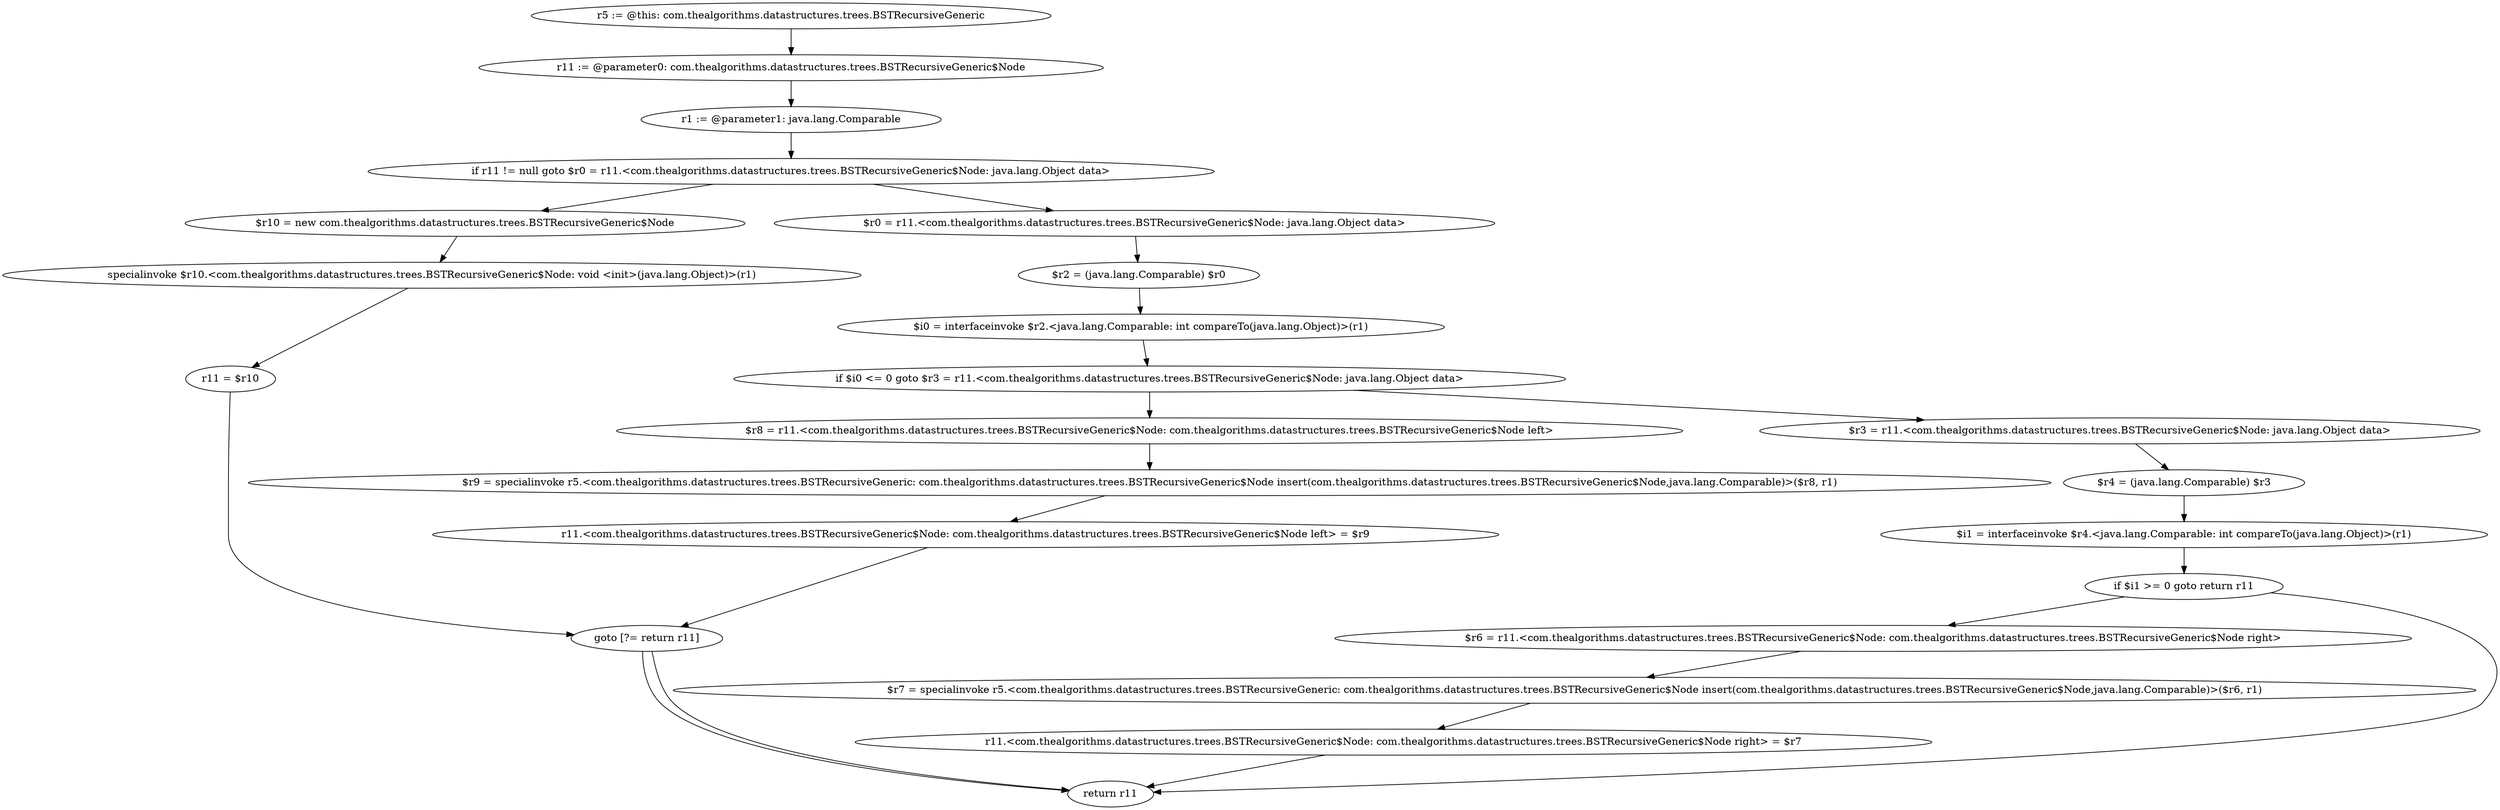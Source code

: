 digraph "unitGraph" {
    "r5 := @this: com.thealgorithms.datastructures.trees.BSTRecursiveGeneric"
    "r11 := @parameter0: com.thealgorithms.datastructures.trees.BSTRecursiveGeneric$Node"
    "r1 := @parameter1: java.lang.Comparable"
    "if r11 != null goto $r0 = r11.<com.thealgorithms.datastructures.trees.BSTRecursiveGeneric$Node: java.lang.Object data>"
    "$r10 = new com.thealgorithms.datastructures.trees.BSTRecursiveGeneric$Node"
    "specialinvoke $r10.<com.thealgorithms.datastructures.trees.BSTRecursiveGeneric$Node: void <init>(java.lang.Object)>(r1)"
    "r11 = $r10"
    "goto [?= return r11]"
    "$r0 = r11.<com.thealgorithms.datastructures.trees.BSTRecursiveGeneric$Node: java.lang.Object data>"
    "$r2 = (java.lang.Comparable) $r0"
    "$i0 = interfaceinvoke $r2.<java.lang.Comparable: int compareTo(java.lang.Object)>(r1)"
    "if $i0 <= 0 goto $r3 = r11.<com.thealgorithms.datastructures.trees.BSTRecursiveGeneric$Node: java.lang.Object data>"
    "$r8 = r11.<com.thealgorithms.datastructures.trees.BSTRecursiveGeneric$Node: com.thealgorithms.datastructures.trees.BSTRecursiveGeneric$Node left>"
    "$r9 = specialinvoke r5.<com.thealgorithms.datastructures.trees.BSTRecursiveGeneric: com.thealgorithms.datastructures.trees.BSTRecursiveGeneric$Node insert(com.thealgorithms.datastructures.trees.BSTRecursiveGeneric$Node,java.lang.Comparable)>($r8, r1)"
    "r11.<com.thealgorithms.datastructures.trees.BSTRecursiveGeneric$Node: com.thealgorithms.datastructures.trees.BSTRecursiveGeneric$Node left> = $r9"
    "$r3 = r11.<com.thealgorithms.datastructures.trees.BSTRecursiveGeneric$Node: java.lang.Object data>"
    "$r4 = (java.lang.Comparable) $r3"
    "$i1 = interfaceinvoke $r4.<java.lang.Comparable: int compareTo(java.lang.Object)>(r1)"
    "if $i1 >= 0 goto return r11"
    "$r6 = r11.<com.thealgorithms.datastructures.trees.BSTRecursiveGeneric$Node: com.thealgorithms.datastructures.trees.BSTRecursiveGeneric$Node right>"
    "$r7 = specialinvoke r5.<com.thealgorithms.datastructures.trees.BSTRecursiveGeneric: com.thealgorithms.datastructures.trees.BSTRecursiveGeneric$Node insert(com.thealgorithms.datastructures.trees.BSTRecursiveGeneric$Node,java.lang.Comparable)>($r6, r1)"
    "r11.<com.thealgorithms.datastructures.trees.BSTRecursiveGeneric$Node: com.thealgorithms.datastructures.trees.BSTRecursiveGeneric$Node right> = $r7"
    "return r11"
    "r5 := @this: com.thealgorithms.datastructures.trees.BSTRecursiveGeneric"->"r11 := @parameter0: com.thealgorithms.datastructures.trees.BSTRecursiveGeneric$Node";
    "r11 := @parameter0: com.thealgorithms.datastructures.trees.BSTRecursiveGeneric$Node"->"r1 := @parameter1: java.lang.Comparable";
    "r1 := @parameter1: java.lang.Comparable"->"if r11 != null goto $r0 = r11.<com.thealgorithms.datastructures.trees.BSTRecursiveGeneric$Node: java.lang.Object data>";
    "if r11 != null goto $r0 = r11.<com.thealgorithms.datastructures.trees.BSTRecursiveGeneric$Node: java.lang.Object data>"->"$r10 = new com.thealgorithms.datastructures.trees.BSTRecursiveGeneric$Node";
    "if r11 != null goto $r0 = r11.<com.thealgorithms.datastructures.trees.BSTRecursiveGeneric$Node: java.lang.Object data>"->"$r0 = r11.<com.thealgorithms.datastructures.trees.BSTRecursiveGeneric$Node: java.lang.Object data>";
    "$r10 = new com.thealgorithms.datastructures.trees.BSTRecursiveGeneric$Node"->"specialinvoke $r10.<com.thealgorithms.datastructures.trees.BSTRecursiveGeneric$Node: void <init>(java.lang.Object)>(r1)";
    "specialinvoke $r10.<com.thealgorithms.datastructures.trees.BSTRecursiveGeneric$Node: void <init>(java.lang.Object)>(r1)"->"r11 = $r10";
    "r11 = $r10"->"goto [?= return r11]";
    "goto [?= return r11]"->"return r11";
    "$r0 = r11.<com.thealgorithms.datastructures.trees.BSTRecursiveGeneric$Node: java.lang.Object data>"->"$r2 = (java.lang.Comparable) $r0";
    "$r2 = (java.lang.Comparable) $r0"->"$i0 = interfaceinvoke $r2.<java.lang.Comparable: int compareTo(java.lang.Object)>(r1)";
    "$i0 = interfaceinvoke $r2.<java.lang.Comparable: int compareTo(java.lang.Object)>(r1)"->"if $i0 <= 0 goto $r3 = r11.<com.thealgorithms.datastructures.trees.BSTRecursiveGeneric$Node: java.lang.Object data>";
    "if $i0 <= 0 goto $r3 = r11.<com.thealgorithms.datastructures.trees.BSTRecursiveGeneric$Node: java.lang.Object data>"->"$r8 = r11.<com.thealgorithms.datastructures.trees.BSTRecursiveGeneric$Node: com.thealgorithms.datastructures.trees.BSTRecursiveGeneric$Node left>";
    "if $i0 <= 0 goto $r3 = r11.<com.thealgorithms.datastructures.trees.BSTRecursiveGeneric$Node: java.lang.Object data>"->"$r3 = r11.<com.thealgorithms.datastructures.trees.BSTRecursiveGeneric$Node: java.lang.Object data>";
    "$r8 = r11.<com.thealgorithms.datastructures.trees.BSTRecursiveGeneric$Node: com.thealgorithms.datastructures.trees.BSTRecursiveGeneric$Node left>"->"$r9 = specialinvoke r5.<com.thealgorithms.datastructures.trees.BSTRecursiveGeneric: com.thealgorithms.datastructures.trees.BSTRecursiveGeneric$Node insert(com.thealgorithms.datastructures.trees.BSTRecursiveGeneric$Node,java.lang.Comparable)>($r8, r1)";
    "$r9 = specialinvoke r5.<com.thealgorithms.datastructures.trees.BSTRecursiveGeneric: com.thealgorithms.datastructures.trees.BSTRecursiveGeneric$Node insert(com.thealgorithms.datastructures.trees.BSTRecursiveGeneric$Node,java.lang.Comparable)>($r8, r1)"->"r11.<com.thealgorithms.datastructures.trees.BSTRecursiveGeneric$Node: com.thealgorithms.datastructures.trees.BSTRecursiveGeneric$Node left> = $r9";
    "r11.<com.thealgorithms.datastructures.trees.BSTRecursiveGeneric$Node: com.thealgorithms.datastructures.trees.BSTRecursiveGeneric$Node left> = $r9"->"goto [?= return r11]";
    "goto [?= return r11]"->"return r11";
    "$r3 = r11.<com.thealgorithms.datastructures.trees.BSTRecursiveGeneric$Node: java.lang.Object data>"->"$r4 = (java.lang.Comparable) $r3";
    "$r4 = (java.lang.Comparable) $r3"->"$i1 = interfaceinvoke $r4.<java.lang.Comparable: int compareTo(java.lang.Object)>(r1)";
    "$i1 = interfaceinvoke $r4.<java.lang.Comparable: int compareTo(java.lang.Object)>(r1)"->"if $i1 >= 0 goto return r11";
    "if $i1 >= 0 goto return r11"->"$r6 = r11.<com.thealgorithms.datastructures.trees.BSTRecursiveGeneric$Node: com.thealgorithms.datastructures.trees.BSTRecursiveGeneric$Node right>";
    "if $i1 >= 0 goto return r11"->"return r11";
    "$r6 = r11.<com.thealgorithms.datastructures.trees.BSTRecursiveGeneric$Node: com.thealgorithms.datastructures.trees.BSTRecursiveGeneric$Node right>"->"$r7 = specialinvoke r5.<com.thealgorithms.datastructures.trees.BSTRecursiveGeneric: com.thealgorithms.datastructures.trees.BSTRecursiveGeneric$Node insert(com.thealgorithms.datastructures.trees.BSTRecursiveGeneric$Node,java.lang.Comparable)>($r6, r1)";
    "$r7 = specialinvoke r5.<com.thealgorithms.datastructures.trees.BSTRecursiveGeneric: com.thealgorithms.datastructures.trees.BSTRecursiveGeneric$Node insert(com.thealgorithms.datastructures.trees.BSTRecursiveGeneric$Node,java.lang.Comparable)>($r6, r1)"->"r11.<com.thealgorithms.datastructures.trees.BSTRecursiveGeneric$Node: com.thealgorithms.datastructures.trees.BSTRecursiveGeneric$Node right> = $r7";
    "r11.<com.thealgorithms.datastructures.trees.BSTRecursiveGeneric$Node: com.thealgorithms.datastructures.trees.BSTRecursiveGeneric$Node right> = $r7"->"return r11";
}
